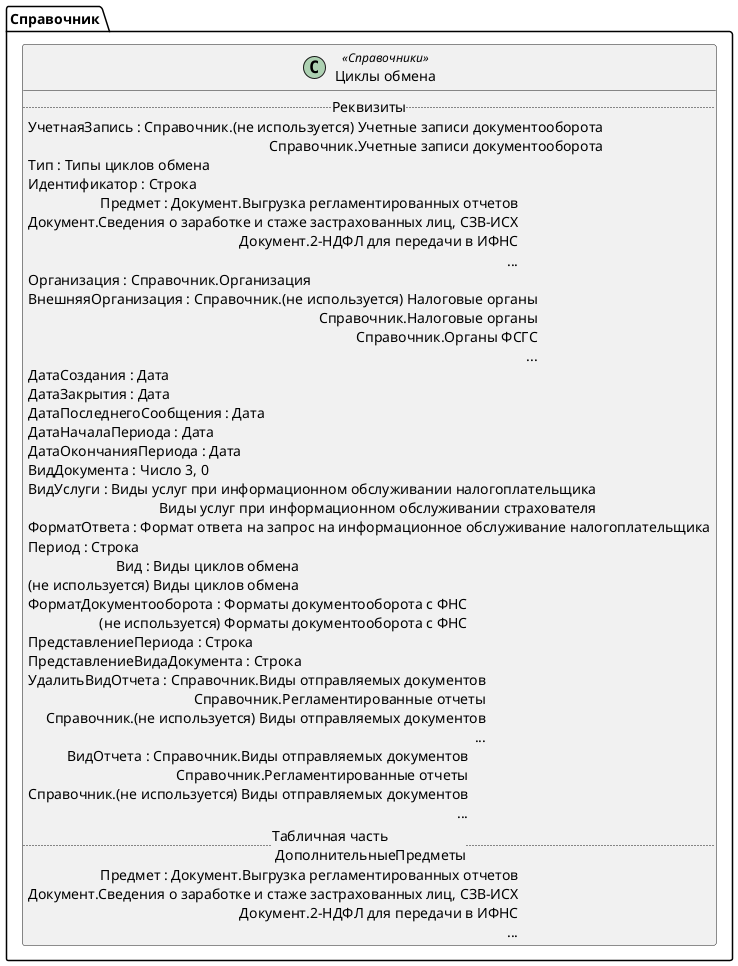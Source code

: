 ﻿@startuml ЦиклыОбмена
'!include templates.wsd
'..\include templates.wsd
class Справочник.ЦиклыОбмена as "Циклы обмена" <<Справочники>>
{
..Реквизиты..
УчетнаяЗапись : Справочник.(не используется) Учетные записи документооборота\rСправочник.Учетные записи документооборота
Тип : Типы циклов обмена
Идентификатор : Строка
Предмет : Документ.Выгрузка регламентированных отчетов\rДокумент.Сведения о заработке и стаже застрахованных лиц, СЗВ-ИСХ\rДокумент.2-НДФЛ для передачи в ИФНС\r...
Организация : Справочник.Организация
ВнешняяОрганизация : Справочник.(не используется) Налоговые органы\rСправочник.Налоговые органы\rСправочник.Органы ФСГС\r...
ДатаСоздания : Дата
ДатаЗакрытия : Дата
ДатаПоследнегоСообщения : Дата
ДатаНачалаПериода : Дата
ДатаОкончанияПериода : Дата
ВидДокумента : Число 3, 0
ВидУслуги : Виды услуг при информационном обслуживании налогоплательщика\rВиды услуг при информационном обслуживании страхователя
ФорматОтвета : Формат ответа на запрос на информационное обслуживание налогоплательщика
Период : Строка
Вид : Виды циклов обмена\r(не используется) Виды циклов обмена
ФорматДокументооборота : Форматы документооборота с ФНС\r(не используется) Форматы документооборота с ФНС
ПредставлениеПериода : Строка
ПредставлениеВидаДокумента : Строка
УдалитьВидОтчета : Справочник.Виды отправляемых документов\rСправочник.Регламентированные отчеты\rСправочник.(не используется) Виды отправляемых документов\r...
ВидОтчета : Справочник.Виды отправляемых документов\rСправочник.Регламентированные отчеты\rСправочник.(не используется) Виды отправляемых документов\r...
..Табличная часть \n ДополнительныеПредметы..
Предмет : Документ.Выгрузка регламентированных отчетов\rДокумент.Сведения о заработке и стаже застрахованных лиц, СЗВ-ИСХ\rДокумент.2-НДФЛ для передачи в ИФНС\r...
}
@enduml
